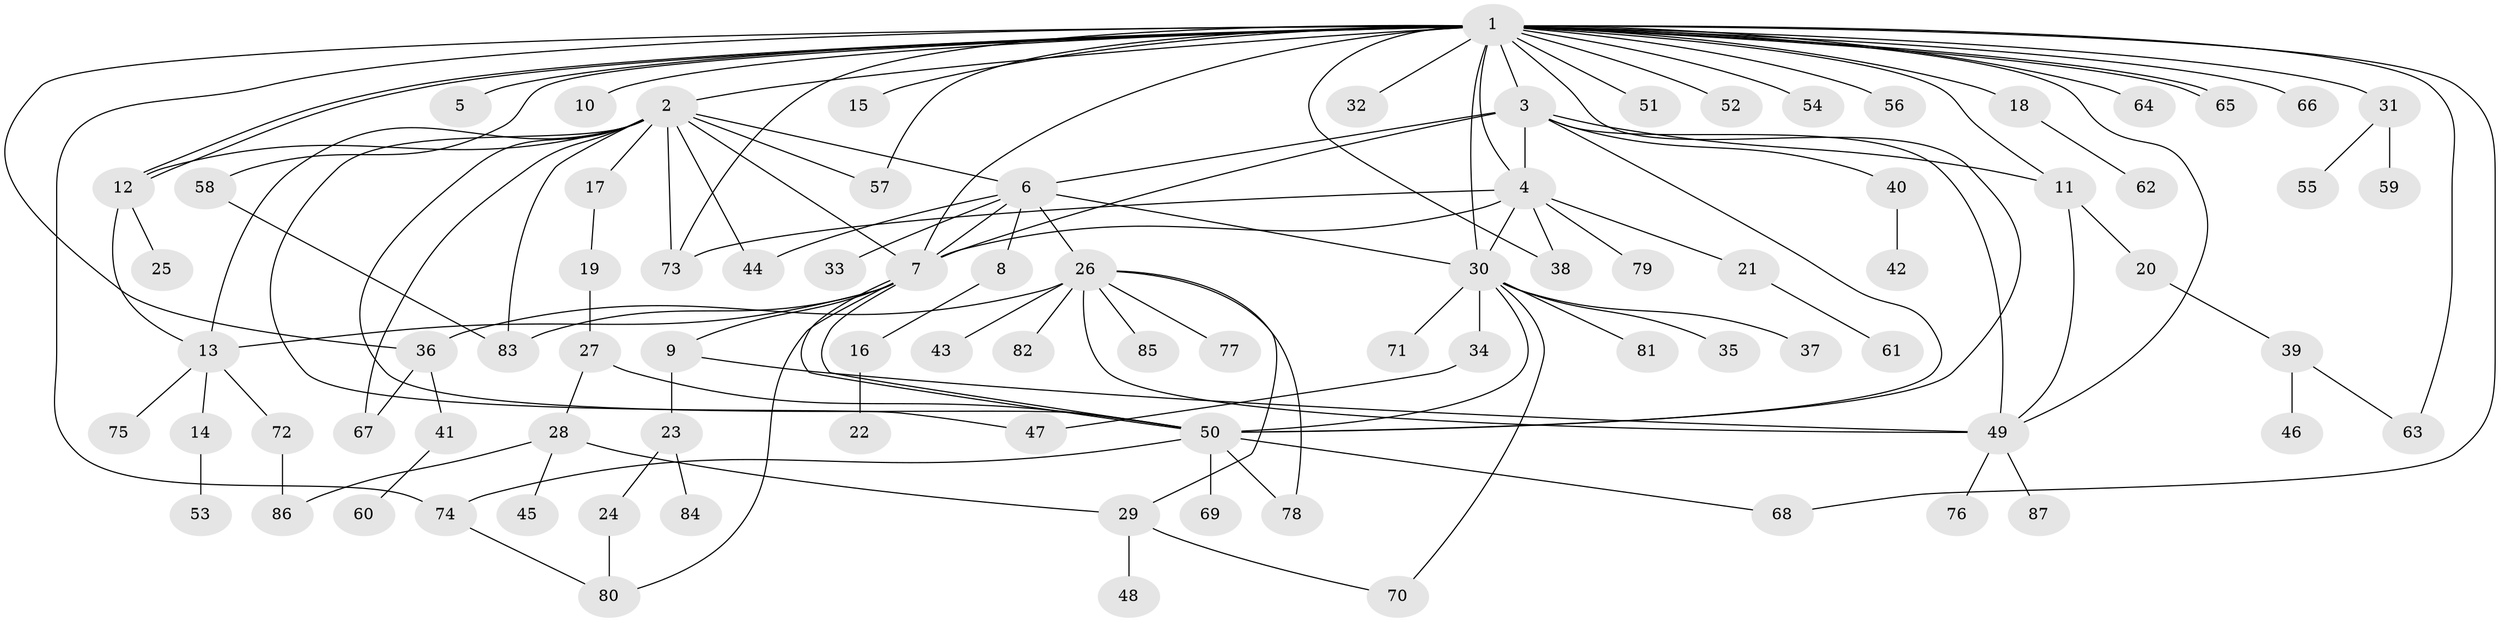 // coarse degree distribution, {28: 0.015873015873015872, 11: 0.015873015873015872, 6: 0.031746031746031744, 12: 0.015873015873015872, 1: 0.5238095238095238, 2: 0.19047619047619047, 3: 0.06349206349206349, 7: 0.015873015873015872, 4: 0.06349206349206349, 5: 0.031746031746031744, 9: 0.015873015873015872, 16: 0.015873015873015872}
// Generated by graph-tools (version 1.1) at 2025/41/03/06/25 10:41:49]
// undirected, 87 vertices, 129 edges
graph export_dot {
graph [start="1"]
  node [color=gray90,style=filled];
  1;
  2;
  3;
  4;
  5;
  6;
  7;
  8;
  9;
  10;
  11;
  12;
  13;
  14;
  15;
  16;
  17;
  18;
  19;
  20;
  21;
  22;
  23;
  24;
  25;
  26;
  27;
  28;
  29;
  30;
  31;
  32;
  33;
  34;
  35;
  36;
  37;
  38;
  39;
  40;
  41;
  42;
  43;
  44;
  45;
  46;
  47;
  48;
  49;
  50;
  51;
  52;
  53;
  54;
  55;
  56;
  57;
  58;
  59;
  60;
  61;
  62;
  63;
  64;
  65;
  66;
  67;
  68;
  69;
  70;
  71;
  72;
  73;
  74;
  75;
  76;
  77;
  78;
  79;
  80;
  81;
  82;
  83;
  84;
  85;
  86;
  87;
  1 -- 2;
  1 -- 3;
  1 -- 4;
  1 -- 5;
  1 -- 7;
  1 -- 10;
  1 -- 11;
  1 -- 12;
  1 -- 12;
  1 -- 15;
  1 -- 18;
  1 -- 30;
  1 -- 31;
  1 -- 32;
  1 -- 36;
  1 -- 38;
  1 -- 49;
  1 -- 50;
  1 -- 51;
  1 -- 52;
  1 -- 54;
  1 -- 56;
  1 -- 57;
  1 -- 58;
  1 -- 63;
  1 -- 64;
  1 -- 65;
  1 -- 65;
  1 -- 66;
  1 -- 68;
  1 -- 73;
  1 -- 74;
  2 -- 6;
  2 -- 7;
  2 -- 12;
  2 -- 13;
  2 -- 17;
  2 -- 44;
  2 -- 47;
  2 -- 50;
  2 -- 57;
  2 -- 67;
  2 -- 73;
  2 -- 83;
  3 -- 4;
  3 -- 6;
  3 -- 7;
  3 -- 11;
  3 -- 40;
  3 -- 49;
  3 -- 50;
  4 -- 7;
  4 -- 21;
  4 -- 30;
  4 -- 38;
  4 -- 73;
  4 -- 79;
  6 -- 7;
  6 -- 8;
  6 -- 26;
  6 -- 30;
  6 -- 33;
  6 -- 44;
  7 -- 9;
  7 -- 13;
  7 -- 50;
  7 -- 50;
  7 -- 80;
  7 -- 83;
  8 -- 16;
  9 -- 23;
  9 -- 49;
  11 -- 20;
  11 -- 49;
  12 -- 13;
  12 -- 25;
  13 -- 14;
  13 -- 72;
  13 -- 75;
  14 -- 53;
  16 -- 22;
  17 -- 19;
  18 -- 62;
  19 -- 27;
  20 -- 39;
  21 -- 61;
  23 -- 24;
  23 -- 84;
  24 -- 80;
  26 -- 29;
  26 -- 36;
  26 -- 43;
  26 -- 49;
  26 -- 77;
  26 -- 78;
  26 -- 82;
  26 -- 85;
  27 -- 28;
  27 -- 50;
  28 -- 29;
  28 -- 45;
  28 -- 86;
  29 -- 48;
  29 -- 70;
  30 -- 34;
  30 -- 35;
  30 -- 37;
  30 -- 50;
  30 -- 70;
  30 -- 71;
  30 -- 81;
  31 -- 55;
  31 -- 59;
  34 -- 47;
  36 -- 41;
  36 -- 67;
  39 -- 46;
  39 -- 63;
  40 -- 42;
  41 -- 60;
  49 -- 76;
  49 -- 87;
  50 -- 68;
  50 -- 69;
  50 -- 74;
  50 -- 78;
  58 -- 83;
  72 -- 86;
  74 -- 80;
}
